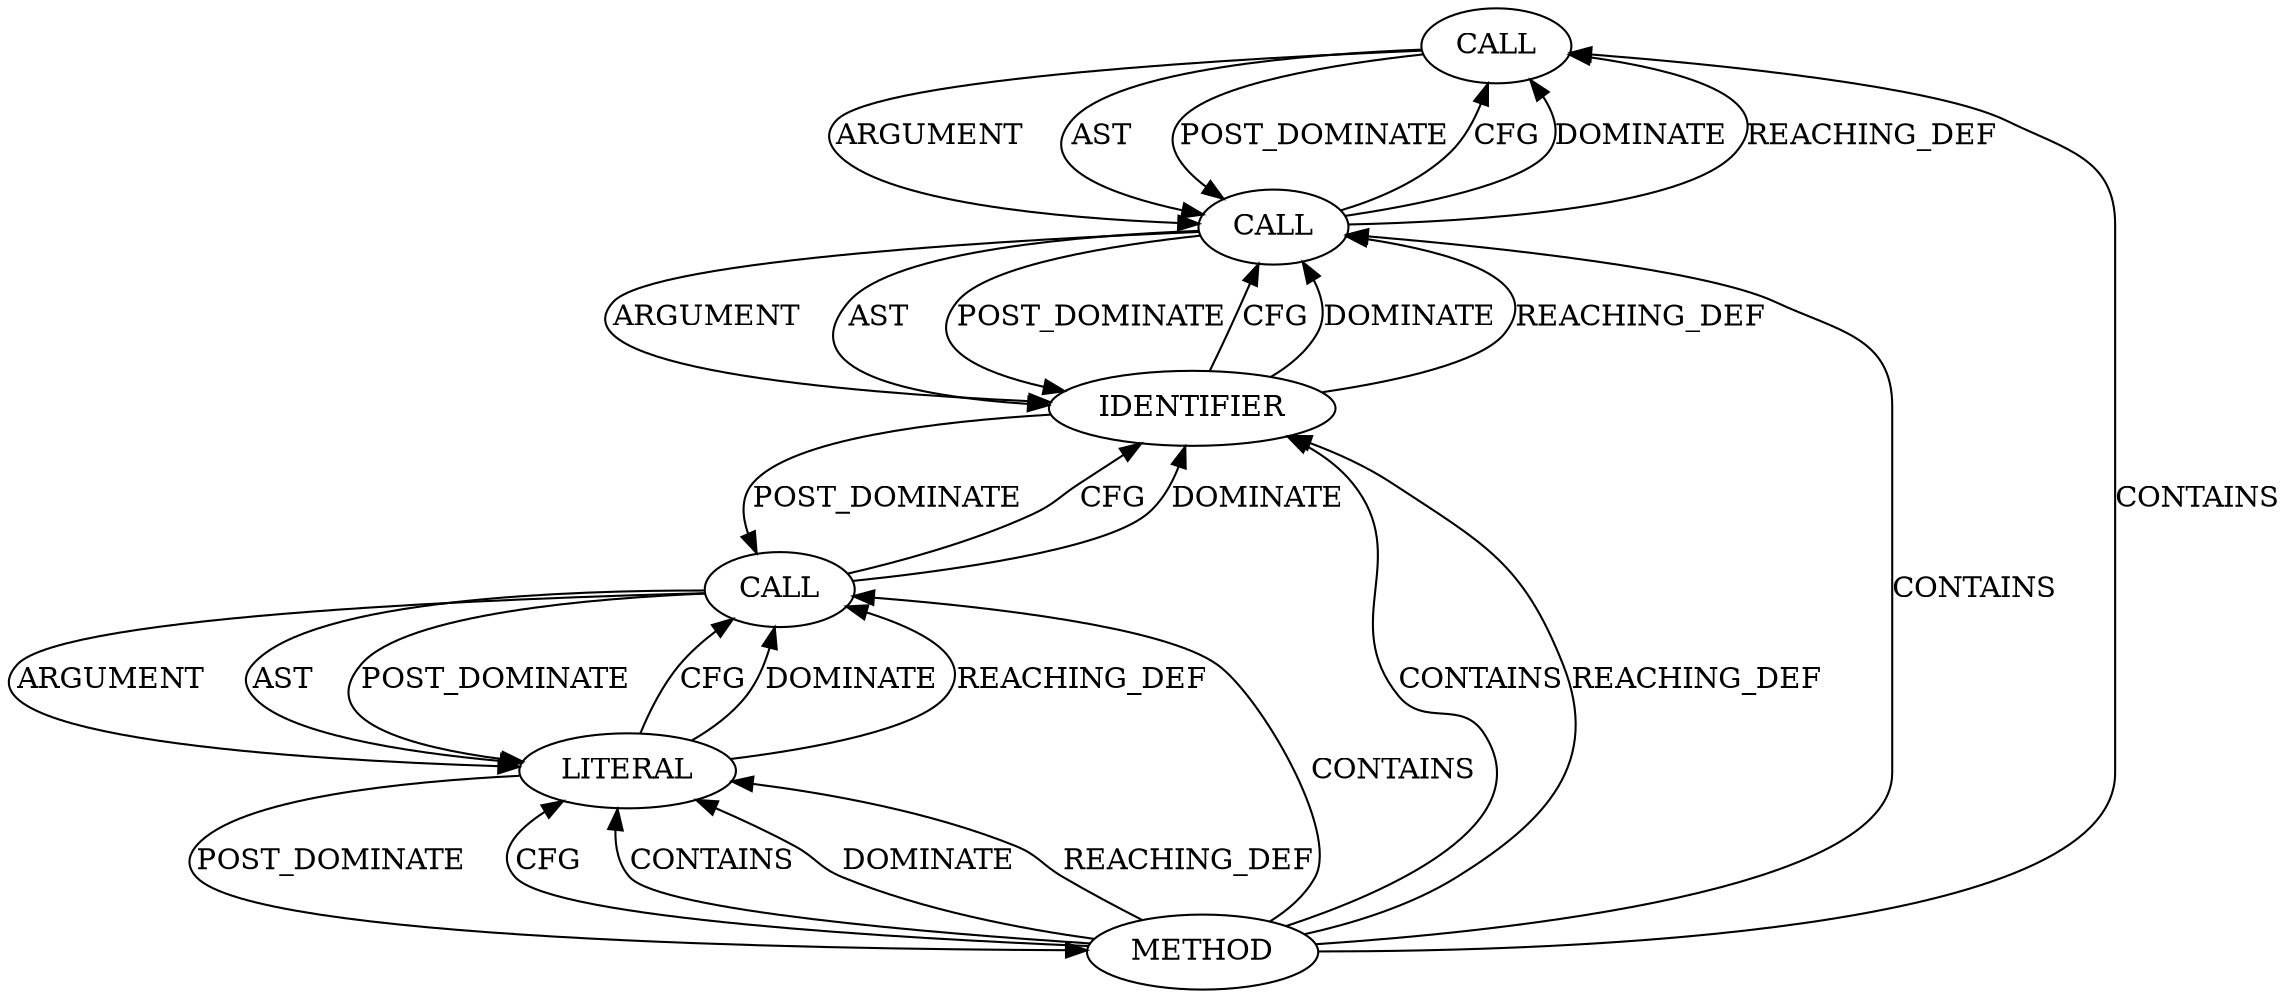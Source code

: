 digraph {
  30064771116[label=CALL ARGUMENT_INDEX="-1" CODE="pthread_mutex_lock(&work_mutex)" COLUMN_NUMBER="5" DISPATCH_TYPE="STATIC_DISPATCH" LINE_NUMBER="71" METHOD_FULL_NAME="pthread_mutex_lock" NAME="pthread_mutex_lock" ORDER="2" SIGNATURE="" TYPE_FULL_NAME="ANY"]
  30064771117[label=CALL ARGUMENT_INDEX="1" CODE="&work_mutex" COLUMN_NUMBER="24" DISPATCH_TYPE="STATIC_DISPATCH" LINE_NUMBER="71" METHOD_FULL_NAME="<operator>.addressOf" NAME="<operator>.addressOf" ORDER="1" SIGNATURE="" TYPE_FULL_NAME="ANY"]
  30064771115[label=CALL ARGUMENT_INDEX="-1" CODE="sleep(1)" COLUMN_NUMBER="5" DISPATCH_TYPE="STATIC_DISPATCH" LINE_NUMBER="70" METHOD_FULL_NAME="sleep" NAME="sleep" ORDER="1" SIGNATURE="" TYPE_FULL_NAME="ANY"]
  111669149698[label=METHOD AST_PARENT_FULL_NAME="mutexex.c:<global>" AST_PARENT_TYPE="TYPE_DECL" CODE="void *thread_function(void *arg)
{
    sleep(1);
    pthread_mutex_lock(&work_mutex);
    while (strncmp("]
  68719476764[label=IDENTIFIER ARGUMENT_INDEX="1" CODE="work_mutex" COLUMN_NUMBER="25" LINE_NUMBER="71" NAME="work_mutex" ORDER="1" TYPE_FULL_NAME="pthread_mutex_t"]
  90194313232[label=LITERAL ARGUMENT_INDEX="1" CODE="1" COLUMN_NUMBER="11" LINE_NUMBER="70" ORDER="1" TYPE_FULL_NAME="int"]
  30064771115 -> 90194313232 [label=ARGUMENT ]
  30064771115 -> 90194313232 [label=AST ]
  30064771115 -> 68719476764 [label=CFG ]
  30064771115 -> 68719476764 [label=DOMINATE ]
  30064771115 -> 90194313232 [label=POST_DOMINATE ]
  30064771116 -> 30064771117 [label=ARGUMENT ]
  30064771116 -> 30064771117 [label=AST ]
  30064771116 -> 30064771117 [label=POST_DOMINATE ]
  30064771117 -> 68719476764 [label=ARGUMENT ]
  30064771117 -> 68719476764 [label=AST ]
  30064771117 -> 30064771116 [label=CFG ]
  30064771117 -> 30064771116 [label=DOMINATE ]
  30064771117 -> 68719476764 [label=POST_DOMINATE ]
  30064771117 -> 30064771116 [label=REACHING_DEF property="&work_mutex"]
  68719476764 -> 30064771117 [label=CFG ]
  68719476764 -> 30064771117 [label=DOMINATE ]
  68719476764 -> 30064771115 [label=POST_DOMINATE ]
  68719476764 -> 30064771117 [label=REACHING_DEF property="work_mutex"]
  90194313232 -> 30064771115 [label=CFG ]
  90194313232 -> 30064771115 [label=DOMINATE ]
  90194313232 -> 111669149698 [label=POST_DOMINATE ]
  90194313232 -> 30064771115 [label=REACHING_DEF property="1"]
  111669149698 -> 90194313232 [label=CFG ]
  111669149698 -> 30064771115 [label=CONTAINS ]
  111669149698 -> 30064771116 [label=CONTAINS ]
  111669149698 -> 90194313232 [label=CONTAINS ]
  111669149698 -> 30064771117 [label=CONTAINS ]
  111669149698 -> 68719476764 [label=CONTAINS ]
  111669149698 -> 90194313232 [label=DOMINATE ]
  111669149698 -> 68719476764 [label=REACHING_DEF property=""]
  111669149698 -> 90194313232 [label=REACHING_DEF property=""]
}